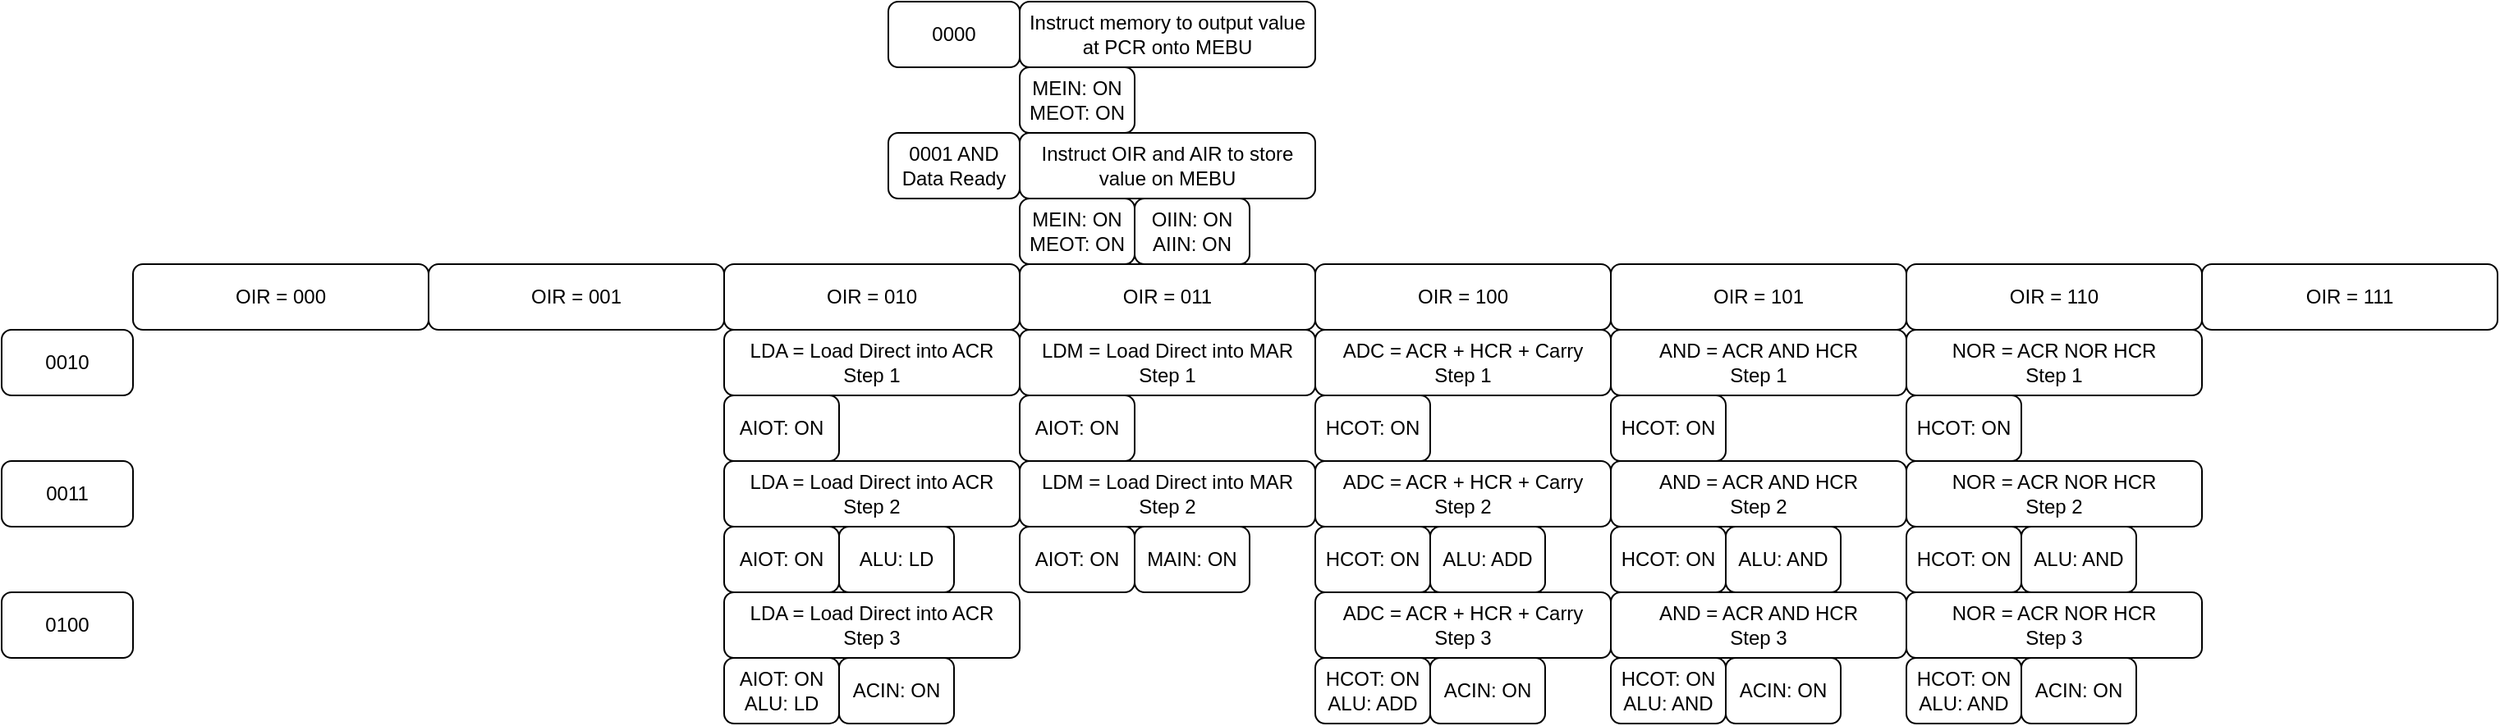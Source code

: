 <mxfile version="26.0.3">
  <diagram name="Page-1" id="bYtNB0YNxuCeWqaJjl6Y">
    <mxGraphModel dx="2537" dy="993" grid="1" gridSize="10" guides="1" tooltips="1" connect="1" arrows="1" fold="1" page="1" pageScale="1" pageWidth="850" pageHeight="1100" math="0" shadow="0">
      <root>
        <mxCell id="0" />
        <mxCell id="1" parent="0" />
        <mxCell id="NWNepyYpS4t74kmyVj0q-1" value="MEIN: ON&lt;br&gt;MEOT: ON" style="rounded=1;whiteSpace=wrap;html=1;" parent="1" vertex="1">
          <mxGeometry x="260" y="160" width="70" height="40" as="geometry" />
        </mxCell>
        <mxCell id="NWNepyYpS4t74kmyVj0q-2" value="Instruct memory to output value at PCR onto MEBU" style="rounded=1;whiteSpace=wrap;html=1;" parent="1" vertex="1">
          <mxGeometry x="260" y="120" width="180" height="40" as="geometry" />
        </mxCell>
        <mxCell id="NWNepyYpS4t74kmyVj0q-4" value="0000" style="rounded=1;whiteSpace=wrap;html=1;" parent="1" vertex="1">
          <mxGeometry x="180" y="120" width="80" height="40" as="geometry" />
        </mxCell>
        <mxCell id="NWNepyYpS4t74kmyVj0q-5" value="0001 AND&lt;div&gt;Data Ready&lt;/div&gt;" style="rounded=1;whiteSpace=wrap;html=1;" parent="1" vertex="1">
          <mxGeometry x="180" y="200" width="80" height="40" as="geometry" />
        </mxCell>
        <mxCell id="NWNepyYpS4t74kmyVj0q-9" value="Instruct OIR and AIR to store value on MEBU" style="rounded=1;whiteSpace=wrap;html=1;" parent="1" vertex="1">
          <mxGeometry x="260" y="200" width="180" height="40" as="geometry" />
        </mxCell>
        <mxCell id="NWNepyYpS4t74kmyVj0q-10" value="MEIN: ON&lt;br&gt;MEOT: ON" style="rounded=1;whiteSpace=wrap;html=1;" parent="1" vertex="1">
          <mxGeometry x="260" y="240" width="70" height="40" as="geometry" />
        </mxCell>
        <mxCell id="NWNepyYpS4t74kmyVj0q-11" value="OIIN: ON&lt;br&gt;AIIN: ON" style="rounded=1;whiteSpace=wrap;html=1;" parent="1" vertex="1">
          <mxGeometry x="330" y="240" width="70" height="40" as="geometry" />
        </mxCell>
        <mxCell id="3Y0GEc5BFxeLh7h3kEDQ-1" value="0010" style="rounded=1;whiteSpace=wrap;html=1;" vertex="1" parent="1">
          <mxGeometry x="-360" y="320" width="80" height="40" as="geometry" />
        </mxCell>
        <mxCell id="3Y0GEc5BFxeLh7h3kEDQ-2" value="OIR = 100" style="rounded=1;whiteSpace=wrap;html=1;" vertex="1" parent="1">
          <mxGeometry x="440" y="280" width="180" height="40" as="geometry" />
        </mxCell>
        <mxCell id="3Y0GEc5BFxeLh7h3kEDQ-4" value="OIR = 111" style="rounded=1;whiteSpace=wrap;html=1;" vertex="1" parent="1">
          <mxGeometry x="980" y="280" width="180" height="40" as="geometry" />
        </mxCell>
        <mxCell id="3Y0GEc5BFxeLh7h3kEDQ-5" value="OIR = 110" style="rounded=1;whiteSpace=wrap;html=1;" vertex="1" parent="1">
          <mxGeometry x="800" y="280" width="180" height="40" as="geometry" />
        </mxCell>
        <mxCell id="3Y0GEc5BFxeLh7h3kEDQ-6" value="OIR = 101" style="rounded=1;whiteSpace=wrap;html=1;" vertex="1" parent="1">
          <mxGeometry x="620" y="280" width="180" height="40" as="geometry" />
        </mxCell>
        <mxCell id="3Y0GEc5BFxeLh7h3kEDQ-7" value="OIR = 000" style="rounded=1;whiteSpace=wrap;html=1;" vertex="1" parent="1">
          <mxGeometry x="-280" y="280" width="180" height="40" as="geometry" />
        </mxCell>
        <mxCell id="3Y0GEc5BFxeLh7h3kEDQ-8" value="OIR = 001" style="rounded=1;whiteSpace=wrap;html=1;" vertex="1" parent="1">
          <mxGeometry x="-100" y="280" width="180" height="40" as="geometry" />
        </mxCell>
        <mxCell id="3Y0GEc5BFxeLh7h3kEDQ-9" value="OIR = 010" style="rounded=1;whiteSpace=wrap;html=1;" vertex="1" parent="1">
          <mxGeometry x="80" y="280" width="180" height="40" as="geometry" />
        </mxCell>
        <mxCell id="3Y0GEc5BFxeLh7h3kEDQ-10" value="OIR = 011" style="rounded=1;whiteSpace=wrap;html=1;" vertex="1" parent="1">
          <mxGeometry x="260" y="280" width="180" height="40" as="geometry" />
        </mxCell>
        <mxCell id="3Y0GEc5BFxeLh7h3kEDQ-11" value="LDA = Load Direct into ACR&lt;div&gt;Step 1&lt;/div&gt;" style="rounded=1;whiteSpace=wrap;html=1;" vertex="1" parent="1">
          <mxGeometry x="80" y="320" width="180" height="40" as="geometry" />
        </mxCell>
        <mxCell id="3Y0GEc5BFxeLh7h3kEDQ-12" value="LDM = Load Direct into MAR&lt;div&gt;Step 1&lt;/div&gt;" style="rounded=1;whiteSpace=wrap;html=1;" vertex="1" parent="1">
          <mxGeometry x="260" y="320" width="180" height="40" as="geometry" />
        </mxCell>
        <mxCell id="3Y0GEc5BFxeLh7h3kEDQ-13" value="AIOT: ON" style="rounded=1;whiteSpace=wrap;html=1;" vertex="1" parent="1">
          <mxGeometry x="80" y="360" width="70" height="40" as="geometry" />
        </mxCell>
        <mxCell id="3Y0GEc5BFxeLh7h3kEDQ-14" value="LDA = Load Direct into ACR&lt;div&gt;Step 2&lt;/div&gt;" style="rounded=1;whiteSpace=wrap;html=1;" vertex="1" parent="1">
          <mxGeometry x="80" y="400" width="180" height="40" as="geometry" />
        </mxCell>
        <mxCell id="3Y0GEc5BFxeLh7h3kEDQ-15" value="AIOT: ON" style="rounded=1;whiteSpace=wrap;html=1;" vertex="1" parent="1">
          <mxGeometry x="260" y="360" width="70" height="40" as="geometry" />
        </mxCell>
        <mxCell id="3Y0GEc5BFxeLh7h3kEDQ-16" value="LDM = Load Direct into MAR&lt;div&gt;Step 2&lt;/div&gt;" style="rounded=1;whiteSpace=wrap;html=1;" vertex="1" parent="1">
          <mxGeometry x="260" y="400" width="180" height="40" as="geometry" />
        </mxCell>
        <mxCell id="3Y0GEc5BFxeLh7h3kEDQ-17" value="0011" style="rounded=1;whiteSpace=wrap;html=1;" vertex="1" parent="1">
          <mxGeometry x="-360" y="400" width="80" height="40" as="geometry" />
        </mxCell>
        <mxCell id="3Y0GEc5BFxeLh7h3kEDQ-18" value="AIOT: ON" style="rounded=1;whiteSpace=wrap;html=1;" vertex="1" parent="1">
          <mxGeometry x="80" y="440" width="70" height="40" as="geometry" />
        </mxCell>
        <mxCell id="3Y0GEc5BFxeLh7h3kEDQ-19" value="AIOT: ON" style="rounded=1;whiteSpace=wrap;html=1;" vertex="1" parent="1">
          <mxGeometry x="260" y="440" width="70" height="40" as="geometry" />
        </mxCell>
        <mxCell id="3Y0GEc5BFxeLh7h3kEDQ-20" value="ALU: LD" style="rounded=1;whiteSpace=wrap;html=1;" vertex="1" parent="1">
          <mxGeometry x="150" y="440" width="70" height="40" as="geometry" />
        </mxCell>
        <mxCell id="3Y0GEc5BFxeLh7h3kEDQ-21" value="MAIN: ON" style="rounded=1;whiteSpace=wrap;html=1;" vertex="1" parent="1">
          <mxGeometry x="330" y="440" width="70" height="40" as="geometry" />
        </mxCell>
        <mxCell id="3Y0GEc5BFxeLh7h3kEDQ-22" value="LDA = Load Direct into ACR&lt;div&gt;Step 3&lt;/div&gt;" style="rounded=1;whiteSpace=wrap;html=1;" vertex="1" parent="1">
          <mxGeometry x="80" y="480" width="180" height="40" as="geometry" />
        </mxCell>
        <mxCell id="3Y0GEc5BFxeLh7h3kEDQ-23" value="AIOT: ON&lt;br&gt;ALU: LD" style="rounded=1;whiteSpace=wrap;html=1;" vertex="1" parent="1">
          <mxGeometry x="80" y="520" width="70" height="40" as="geometry" />
        </mxCell>
        <mxCell id="3Y0GEc5BFxeLh7h3kEDQ-24" value="ACIN: ON" style="rounded=1;whiteSpace=wrap;html=1;" vertex="1" parent="1">
          <mxGeometry x="150" y="520" width="70" height="40" as="geometry" />
        </mxCell>
        <mxCell id="3Y0GEc5BFxeLh7h3kEDQ-25" value="0100" style="rounded=1;whiteSpace=wrap;html=1;" vertex="1" parent="1">
          <mxGeometry x="-360" y="480" width="80" height="40" as="geometry" />
        </mxCell>
        <mxCell id="3Y0GEc5BFxeLh7h3kEDQ-26" value="ADC = ACR + HCR + Carry&lt;div&gt;Step 1&lt;/div&gt;" style="rounded=1;whiteSpace=wrap;html=1;" vertex="1" parent="1">
          <mxGeometry x="440" y="320" width="180" height="40" as="geometry" />
        </mxCell>
        <mxCell id="3Y0GEc5BFxeLh7h3kEDQ-27" value="ALU: ADD" style="rounded=1;whiteSpace=wrap;html=1;" vertex="1" parent="1">
          <mxGeometry x="510" y="440" width="70" height="40" as="geometry" />
        </mxCell>
        <mxCell id="3Y0GEc5BFxeLh7h3kEDQ-28" value="ADC = ACR + HCR + Carry&lt;br&gt;&lt;div&gt;Step 2&lt;/div&gt;" style="rounded=1;whiteSpace=wrap;html=1;" vertex="1" parent="1">
          <mxGeometry x="440" y="400" width="180" height="40" as="geometry" />
        </mxCell>
        <mxCell id="3Y0GEc5BFxeLh7h3kEDQ-29" value="HCOT: ON" style="rounded=1;whiteSpace=wrap;html=1;" vertex="1" parent="1">
          <mxGeometry x="440" y="360" width="70" height="40" as="geometry" />
        </mxCell>
        <mxCell id="3Y0GEc5BFxeLh7h3kEDQ-30" value="HCOT: ON" style="rounded=1;whiteSpace=wrap;html=1;" vertex="1" parent="1">
          <mxGeometry x="440" y="440" width="70" height="40" as="geometry" />
        </mxCell>
        <mxCell id="3Y0GEc5BFxeLh7h3kEDQ-31" value="ADC = ACR + HCR + Carry&lt;br&gt;&lt;div&gt;Step 3&lt;/div&gt;" style="rounded=1;whiteSpace=wrap;html=1;" vertex="1" parent="1">
          <mxGeometry x="440" y="480" width="180" height="40" as="geometry" />
        </mxCell>
        <mxCell id="3Y0GEc5BFxeLh7h3kEDQ-32" value="HCOT: ON&lt;div&gt;ALU: ADD&lt;/div&gt;" style="rounded=1;whiteSpace=wrap;html=1;" vertex="1" parent="1">
          <mxGeometry x="440" y="520" width="70" height="40" as="geometry" />
        </mxCell>
        <mxCell id="3Y0GEc5BFxeLh7h3kEDQ-33" value="ACIN: ON" style="rounded=1;whiteSpace=wrap;html=1;" vertex="1" parent="1">
          <mxGeometry x="510" y="520" width="70" height="40" as="geometry" />
        </mxCell>
        <mxCell id="3Y0GEc5BFxeLh7h3kEDQ-34" value="AND = ACR AND HCR&lt;div&gt;Step 1&lt;/div&gt;" style="rounded=1;whiteSpace=wrap;html=1;" vertex="1" parent="1">
          <mxGeometry x="620" y="320" width="180" height="40" as="geometry" />
        </mxCell>
        <mxCell id="3Y0GEc5BFxeLh7h3kEDQ-35" value="ALU: AND" style="rounded=1;whiteSpace=wrap;html=1;" vertex="1" parent="1">
          <mxGeometry x="690" y="440" width="70" height="40" as="geometry" />
        </mxCell>
        <mxCell id="3Y0GEc5BFxeLh7h3kEDQ-36" value="AND = ACR AND HCR&lt;div&gt;Step 2&lt;/div&gt;" style="rounded=1;whiteSpace=wrap;html=1;" vertex="1" parent="1">
          <mxGeometry x="620" y="400" width="180" height="40" as="geometry" />
        </mxCell>
        <mxCell id="3Y0GEc5BFxeLh7h3kEDQ-37" value="HCOT: ON" style="rounded=1;whiteSpace=wrap;html=1;" vertex="1" parent="1">
          <mxGeometry x="620" y="360" width="70" height="40" as="geometry" />
        </mxCell>
        <mxCell id="3Y0GEc5BFxeLh7h3kEDQ-38" value="HCOT: ON" style="rounded=1;whiteSpace=wrap;html=1;" vertex="1" parent="1">
          <mxGeometry x="620" y="440" width="70" height="40" as="geometry" />
        </mxCell>
        <mxCell id="3Y0GEc5BFxeLh7h3kEDQ-39" value="AND = ACR AND HCR&lt;div&gt;Step 3&lt;/div&gt;" style="rounded=1;whiteSpace=wrap;html=1;" vertex="1" parent="1">
          <mxGeometry x="620" y="480" width="180" height="40" as="geometry" />
        </mxCell>
        <mxCell id="3Y0GEc5BFxeLh7h3kEDQ-40" value="HCOT: ON&lt;div&gt;ALU: AND&lt;/div&gt;" style="rounded=1;whiteSpace=wrap;html=1;" vertex="1" parent="1">
          <mxGeometry x="620" y="520" width="70" height="40" as="geometry" />
        </mxCell>
        <mxCell id="3Y0GEc5BFxeLh7h3kEDQ-41" value="ACIN: ON" style="rounded=1;whiteSpace=wrap;html=1;" vertex="1" parent="1">
          <mxGeometry x="690" y="520" width="70" height="40" as="geometry" />
        </mxCell>
        <mxCell id="3Y0GEc5BFxeLh7h3kEDQ-42" value="NOR = ACR NOR HCR&lt;div&gt;Step 1&lt;/div&gt;" style="rounded=1;whiteSpace=wrap;html=1;" vertex="1" parent="1">
          <mxGeometry x="800" y="320" width="180" height="40" as="geometry" />
        </mxCell>
        <mxCell id="3Y0GEc5BFxeLh7h3kEDQ-43" value="ALU: AND" style="rounded=1;whiteSpace=wrap;html=1;" vertex="1" parent="1">
          <mxGeometry x="870" y="440" width="70" height="40" as="geometry" />
        </mxCell>
        <mxCell id="3Y0GEc5BFxeLh7h3kEDQ-44" value="NOR = ACR NOR HCR&lt;br&gt;&lt;div&gt;Step 2&lt;/div&gt;" style="rounded=1;whiteSpace=wrap;html=1;" vertex="1" parent="1">
          <mxGeometry x="800" y="400" width="180" height="40" as="geometry" />
        </mxCell>
        <mxCell id="3Y0GEc5BFxeLh7h3kEDQ-45" value="HCOT: ON" style="rounded=1;whiteSpace=wrap;html=1;" vertex="1" parent="1">
          <mxGeometry x="800" y="360" width="70" height="40" as="geometry" />
        </mxCell>
        <mxCell id="3Y0GEc5BFxeLh7h3kEDQ-46" value="HCOT: ON" style="rounded=1;whiteSpace=wrap;html=1;" vertex="1" parent="1">
          <mxGeometry x="800" y="440" width="70" height="40" as="geometry" />
        </mxCell>
        <mxCell id="3Y0GEc5BFxeLh7h3kEDQ-47" value="NOR = ACR NOR HCR&lt;br&gt;&lt;div&gt;Step 3&lt;/div&gt;" style="rounded=1;whiteSpace=wrap;html=1;" vertex="1" parent="1">
          <mxGeometry x="800" y="480" width="180" height="40" as="geometry" />
        </mxCell>
        <mxCell id="3Y0GEc5BFxeLh7h3kEDQ-48" value="HCOT: ON&lt;div&gt;ALU: AND&lt;/div&gt;" style="rounded=1;whiteSpace=wrap;html=1;" vertex="1" parent="1">
          <mxGeometry x="800" y="520" width="70" height="40" as="geometry" />
        </mxCell>
        <mxCell id="3Y0GEc5BFxeLh7h3kEDQ-49" value="ACIN: ON" style="rounded=1;whiteSpace=wrap;html=1;" vertex="1" parent="1">
          <mxGeometry x="870" y="520" width="70" height="40" as="geometry" />
        </mxCell>
      </root>
    </mxGraphModel>
  </diagram>
</mxfile>
